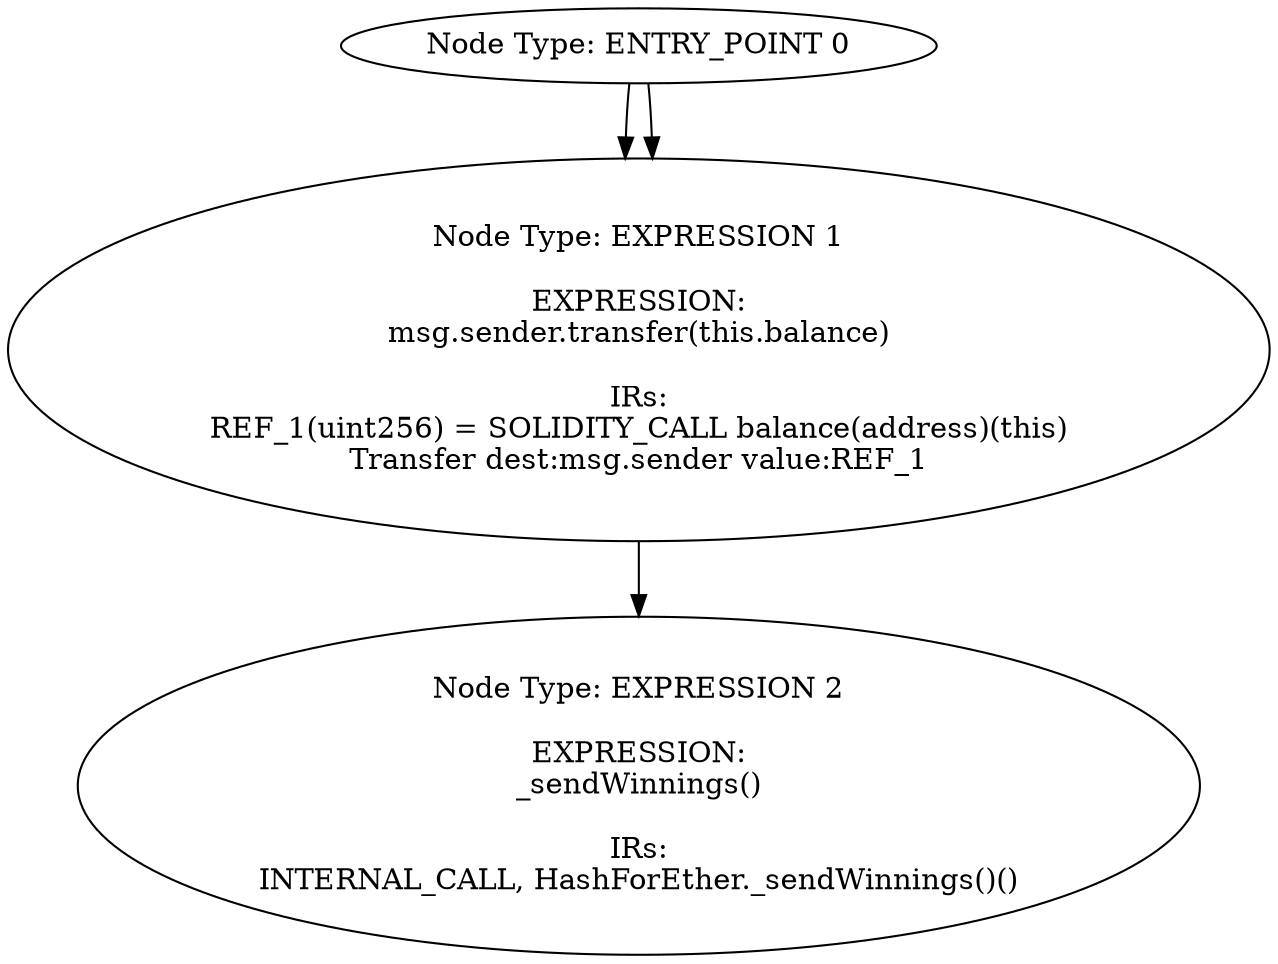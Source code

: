 digraph CFG {
0[label="Node Type: ENTRY_POINT 0
"];
0->1;
1[label="Node Type: EXPRESSION 1

EXPRESSION:
require(bool)(uint32(msg.sender) == 0)

IRs:
TMP_0 = CONVERT msg.sender to uint32
TMP_1(bool) = TMP_0 == 0
TMP_2(None) = SOLIDITY_CALL require(bool)(TMP_1)"];
1->2;
2[label="Node Type: EXPRESSION 2

EXPRESSION:
_sendWinnings()

IRs:
INTERNAL_CALL, HashForEther._sendWinnings()()"];
0[label="Node Type: ENTRY_POINT 0
"];
0->1;
1[label="Node Type: EXPRESSION 1

EXPRESSION:
msg.sender.transfer(this.balance)

IRs:
REF_1(uint256) = SOLIDITY_CALL balance(address)(this)
Transfer dest:msg.sender value:REF_1"];
}
